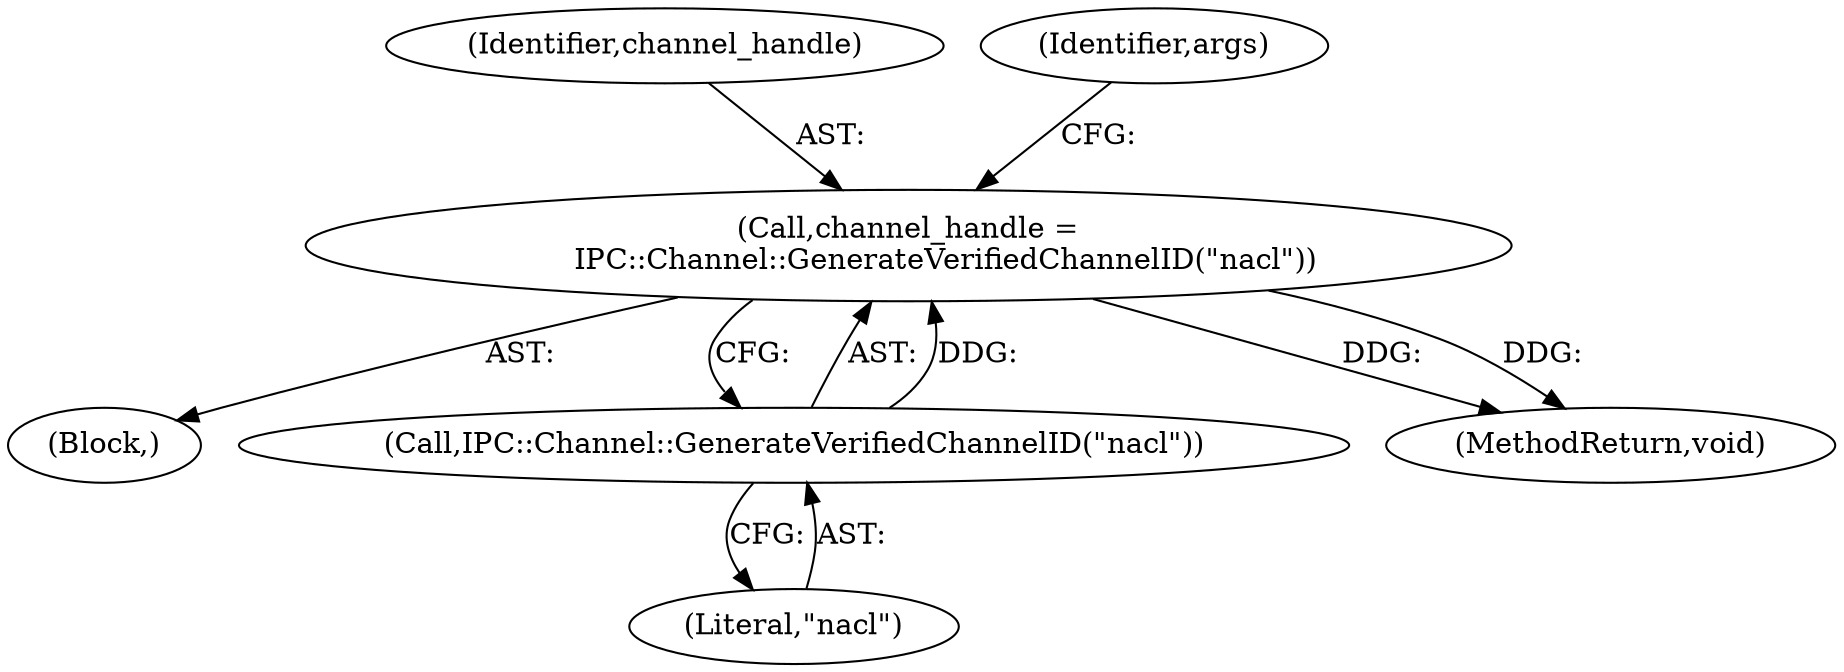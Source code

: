 digraph "1_Chrome_3b0d77670a0613f409110817455d2137576b485a_7@del" {
"1000123" [label="(Call,channel_handle =\n        IPC::Channel::GenerateVerifiedChannelID(\"nacl\"))"];
"1000125" [label="(Call,IPC::Channel::GenerateVerifiedChannelID(\"nacl\"))"];
"1000121" [label="(Block,)"];
"1000123" [label="(Call,channel_handle =\n        IPC::Channel::GenerateVerifiedChannelID(\"nacl\"))"];
"1000126" [label="(Literal,\"nacl\")"];
"1000295" [label="(MethodReturn,void)"];
"1000124" [label="(Identifier,channel_handle)"];
"1000125" [label="(Call,IPC::Channel::GenerateVerifiedChannelID(\"nacl\"))"];
"1000130" [label="(Identifier,args)"];
"1000123" -> "1000121"  [label="AST: "];
"1000123" -> "1000125"  [label="CFG: "];
"1000124" -> "1000123"  [label="AST: "];
"1000125" -> "1000123"  [label="AST: "];
"1000130" -> "1000123"  [label="CFG: "];
"1000123" -> "1000295"  [label="DDG: "];
"1000123" -> "1000295"  [label="DDG: "];
"1000125" -> "1000123"  [label="DDG: "];
"1000125" -> "1000126"  [label="CFG: "];
"1000126" -> "1000125"  [label="AST: "];
}
